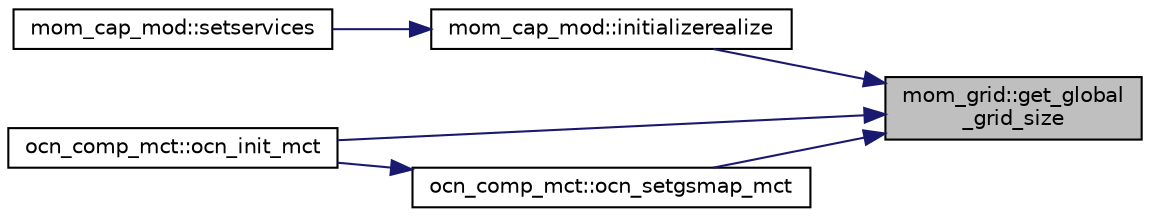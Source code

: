 digraph "mom_grid::get_global_grid_size"
{
 // INTERACTIVE_SVG=YES
 // LATEX_PDF_SIZE
  edge [fontname="Helvetica",fontsize="10",labelfontname="Helvetica",labelfontsize="10"];
  node [fontname="Helvetica",fontsize="10",shape=record];
  rankdir="RL";
  Node1 [label="mom_grid::get_global\l_grid_size",height=0.2,width=0.4,color="black", fillcolor="grey75", style="filled", fontcolor="black",tooltip="Return global shape of horizontal grid."];
  Node1 -> Node2 [dir="back",color="midnightblue",fontsize="10",style="solid",fontname="Helvetica"];
  Node2 [label="mom_cap_mod::initializerealize",height=0.2,width=0.4,color="black", fillcolor="white", style="filled",URL="$namespacemom__cap__mod.html#a11baa4d10abcce4225eb074a2c23e398",tooltip="Called by NUOPC to realize import and export fields. \"Realizing\" a field means that its grid has been..."];
  Node2 -> Node3 [dir="back",color="midnightblue",fontsize="10",style="solid",fontname="Helvetica"];
  Node3 [label="mom_cap_mod::setservices",height=0.2,width=0.4,color="black", fillcolor="white", style="filled",URL="$namespacemom__cap__mod.html#ae0439afc4c901d9850515768bdaaed09",tooltip="NUOPC SetService method is the only public entry point. SetServices registers all of the user-provide..."];
  Node1 -> Node4 [dir="back",color="midnightblue",fontsize="10",style="solid",fontname="Helvetica"];
  Node4 [label="ocn_comp_mct::ocn_init_mct",height=0.2,width=0.4,color="black", fillcolor="white", style="filled",URL="$namespaceocn__comp__mct.html#adfe794cbbae40df4bdb9fcec95d4ff9c",tooltip="This subroutine initializes MOM6."];
  Node1 -> Node5 [dir="back",color="midnightblue",fontsize="10",style="solid",fontname="Helvetica"];
  Node5 [label="ocn_comp_mct::ocn_setgsmap_mct",height=0.2,width=0.4,color="black", fillcolor="white", style="filled",URL="$namespaceocn__comp__mct.html#a0e04efafcf563e7c1565dddaabd0dc6b",tooltip="Sets mct global segment maps for the MOM decomposition."];
  Node5 -> Node4 [dir="back",color="midnightblue",fontsize="10",style="solid",fontname="Helvetica"];
}
